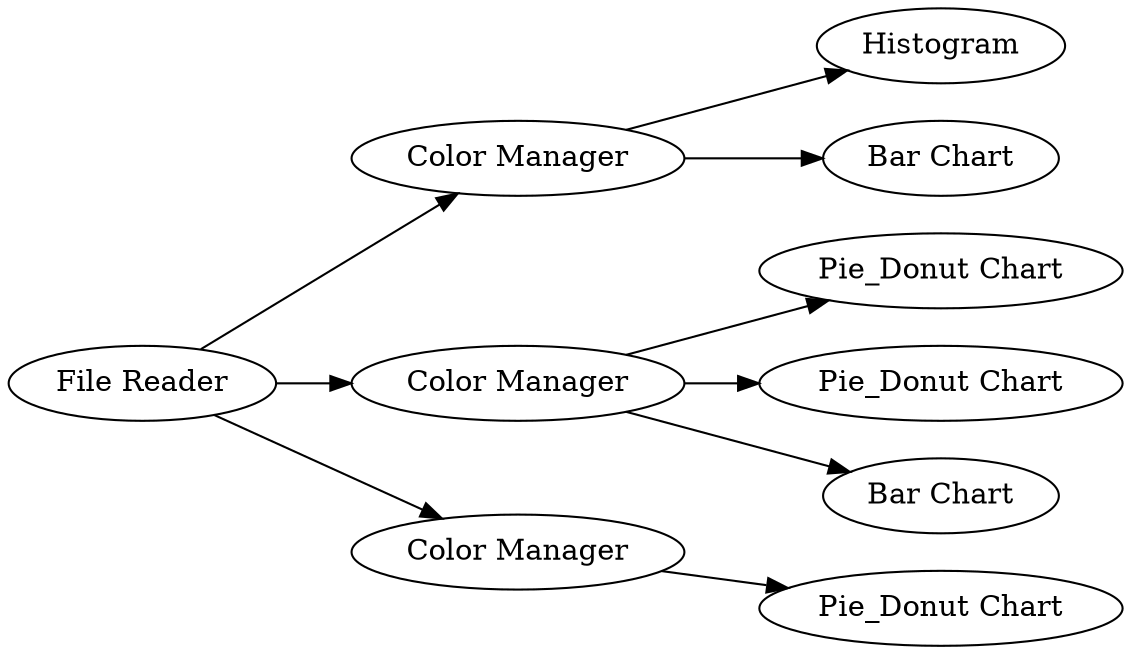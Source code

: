 digraph {
	1 -> 37
	2 -> 21
	37 -> 36
	37 -> 39
	2 -> 40
	1 -> 30
	30 -> 35
	1 -> 2
	2 -> 25
	35 [label="Pie_Donut Chart"]
	1 [label="File Reader"]
	36 [label=Histogram]
	21 [label="Pie_Donut Chart"]
	40 [label="Pie_Donut Chart"]
	25 [label="Bar Chart"]
	39 [label="Bar Chart"]
	30 [label="Color Manager"]
	2 [label="Color Manager"]
	37 [label="Color Manager"]
	rankdir=LR
}
